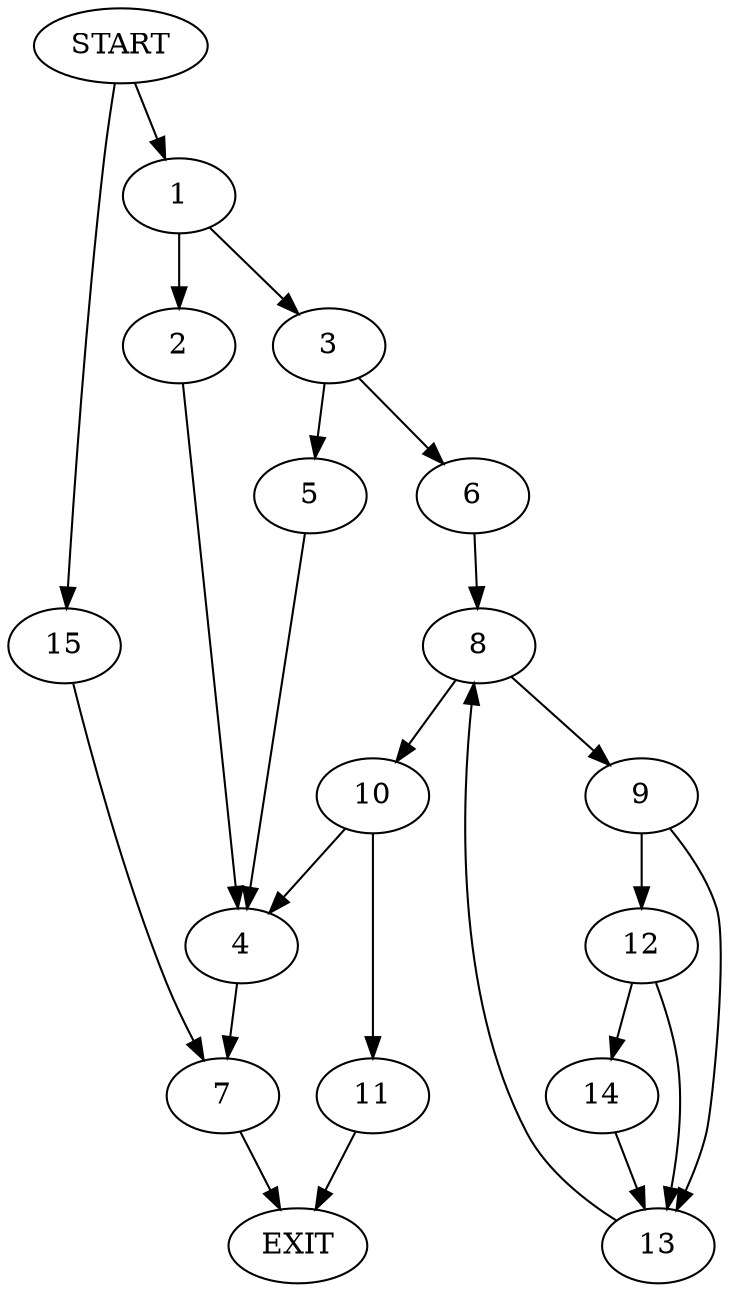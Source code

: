 digraph {
0 [label="START"]
16 [label="EXIT"]
0 -> 1
1 -> 2
1 -> 3
2 -> 4
3 -> 5
3 -> 6
4 -> 7
5 -> 4
6 -> 8
8 -> 9
8 -> 10
10 -> 11
10 -> 4
9 -> 12
9 -> 13
12 -> 14
12 -> 13
13 -> 8
14 -> 13
11 -> 16
7 -> 16
0 -> 15
15 -> 7
}
